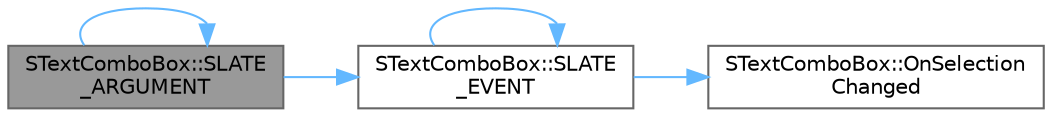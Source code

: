 digraph "STextComboBox::SLATE_ARGUMENT"
{
 // INTERACTIVE_SVG=YES
 // LATEX_PDF_SIZE
  bgcolor="transparent";
  edge [fontname=Helvetica,fontsize=10,labelfontname=Helvetica,labelfontsize=10];
  node [fontname=Helvetica,fontsize=10,shape=box,height=0.2,width=0.4];
  rankdir="LR";
  Node1 [id="Node000001",label="STextComboBox::SLATE\l_ARGUMENT",height=0.2,width=0.4,color="gray40", fillcolor="grey60", style="filled", fontcolor="black",tooltip="Called when combo box needs to establish selected item."];
  Node1 -> Node1 [id="edge1_Node000001_Node000001",color="steelblue1",style="solid",tooltip=" "];
  Node1 -> Node2 [id="edge2_Node000001_Node000002",color="steelblue1",style="solid",tooltip=" "];
  Node2 [id="Node000002",label="STextComboBox::SLATE\l_EVENT",height=0.2,width=0.4,color="grey40", fillcolor="white", style="filled",URL="$d3/d9f/classSTextComboBox.html#a0bc75c1362ff1c9377189a0ec0d91c8d",tooltip="Called when the text is chosen."];
  Node2 -> Node3 [id="edge3_Node000002_Node000003",color="steelblue1",style="solid",tooltip=" "];
  Node3 [id="Node000003",label="STextComboBox::OnSelection\lChanged",height=0.2,width=0.4,color="grey40", fillcolor="white", style="filled",URL="$d3/d9f/classSTextComboBox.html#a25b3279c96a51e3115f12a625f0eaf3f",tooltip="Called when selection changes in the combo pop-up."];
  Node2 -> Node2 [id="edge4_Node000002_Node000002",color="steelblue1",style="solid",tooltip=" "];
}
